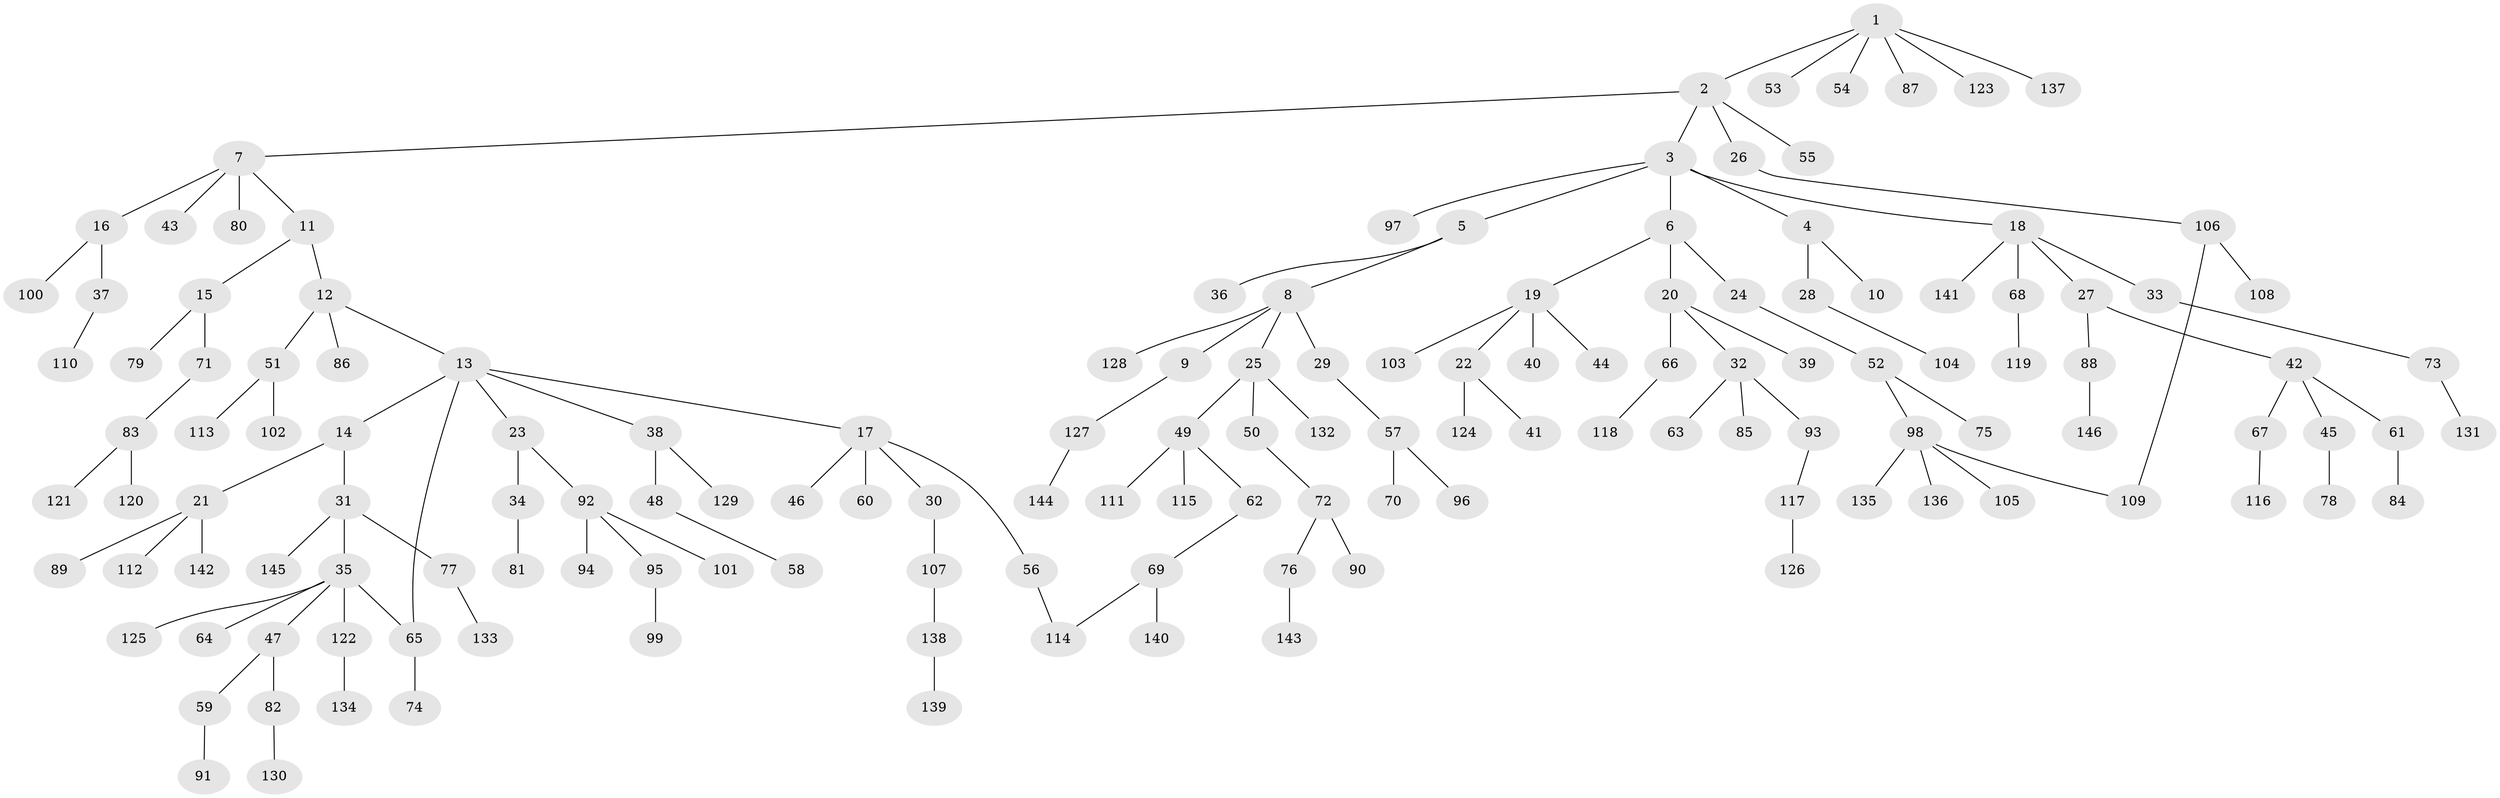 // Generated by graph-tools (version 1.1) at 2025/42/03/09/25 04:42:48]
// undirected, 146 vertices, 148 edges
graph export_dot {
graph [start="1"]
  node [color=gray90,style=filled];
  1;
  2;
  3;
  4;
  5;
  6;
  7;
  8;
  9;
  10;
  11;
  12;
  13;
  14;
  15;
  16;
  17;
  18;
  19;
  20;
  21;
  22;
  23;
  24;
  25;
  26;
  27;
  28;
  29;
  30;
  31;
  32;
  33;
  34;
  35;
  36;
  37;
  38;
  39;
  40;
  41;
  42;
  43;
  44;
  45;
  46;
  47;
  48;
  49;
  50;
  51;
  52;
  53;
  54;
  55;
  56;
  57;
  58;
  59;
  60;
  61;
  62;
  63;
  64;
  65;
  66;
  67;
  68;
  69;
  70;
  71;
  72;
  73;
  74;
  75;
  76;
  77;
  78;
  79;
  80;
  81;
  82;
  83;
  84;
  85;
  86;
  87;
  88;
  89;
  90;
  91;
  92;
  93;
  94;
  95;
  96;
  97;
  98;
  99;
  100;
  101;
  102;
  103;
  104;
  105;
  106;
  107;
  108;
  109;
  110;
  111;
  112;
  113;
  114;
  115;
  116;
  117;
  118;
  119;
  120;
  121;
  122;
  123;
  124;
  125;
  126;
  127;
  128;
  129;
  130;
  131;
  132;
  133;
  134;
  135;
  136;
  137;
  138;
  139;
  140;
  141;
  142;
  143;
  144;
  145;
  146;
  1 -- 2;
  1 -- 53;
  1 -- 54;
  1 -- 87;
  1 -- 123;
  1 -- 137;
  2 -- 3;
  2 -- 7;
  2 -- 26;
  2 -- 55;
  3 -- 4;
  3 -- 5;
  3 -- 6;
  3 -- 18;
  3 -- 97;
  4 -- 10;
  4 -- 28;
  5 -- 8;
  5 -- 36;
  6 -- 19;
  6 -- 20;
  6 -- 24;
  7 -- 11;
  7 -- 16;
  7 -- 43;
  7 -- 80;
  8 -- 9;
  8 -- 25;
  8 -- 29;
  8 -- 128;
  9 -- 127;
  11 -- 12;
  11 -- 15;
  12 -- 13;
  12 -- 51;
  12 -- 86;
  13 -- 14;
  13 -- 17;
  13 -- 23;
  13 -- 38;
  13 -- 65;
  14 -- 21;
  14 -- 31;
  15 -- 71;
  15 -- 79;
  16 -- 37;
  16 -- 100;
  17 -- 30;
  17 -- 46;
  17 -- 56;
  17 -- 60;
  18 -- 27;
  18 -- 33;
  18 -- 68;
  18 -- 141;
  19 -- 22;
  19 -- 40;
  19 -- 44;
  19 -- 103;
  20 -- 32;
  20 -- 39;
  20 -- 66;
  21 -- 89;
  21 -- 112;
  21 -- 142;
  22 -- 41;
  22 -- 124;
  23 -- 34;
  23 -- 92;
  24 -- 52;
  25 -- 49;
  25 -- 50;
  25 -- 132;
  26 -- 106;
  27 -- 42;
  27 -- 88;
  28 -- 104;
  29 -- 57;
  30 -- 107;
  31 -- 35;
  31 -- 77;
  31 -- 145;
  32 -- 63;
  32 -- 85;
  32 -- 93;
  33 -- 73;
  34 -- 81;
  35 -- 47;
  35 -- 64;
  35 -- 65;
  35 -- 122;
  35 -- 125;
  37 -- 110;
  38 -- 48;
  38 -- 129;
  42 -- 45;
  42 -- 61;
  42 -- 67;
  45 -- 78;
  47 -- 59;
  47 -- 82;
  48 -- 58;
  49 -- 62;
  49 -- 111;
  49 -- 115;
  50 -- 72;
  51 -- 102;
  51 -- 113;
  52 -- 75;
  52 -- 98;
  56 -- 114;
  57 -- 70;
  57 -- 96;
  59 -- 91;
  61 -- 84;
  62 -- 69;
  65 -- 74;
  66 -- 118;
  67 -- 116;
  68 -- 119;
  69 -- 114;
  69 -- 140;
  71 -- 83;
  72 -- 76;
  72 -- 90;
  73 -- 131;
  76 -- 143;
  77 -- 133;
  82 -- 130;
  83 -- 120;
  83 -- 121;
  88 -- 146;
  92 -- 94;
  92 -- 95;
  92 -- 101;
  93 -- 117;
  95 -- 99;
  98 -- 105;
  98 -- 135;
  98 -- 136;
  98 -- 109;
  106 -- 108;
  106 -- 109;
  107 -- 138;
  117 -- 126;
  122 -- 134;
  127 -- 144;
  138 -- 139;
}
